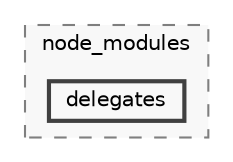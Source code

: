 digraph "backend/node_modules/delegates"
{
 // LATEX_PDF_SIZE
  bgcolor="transparent";
  edge [fontname=Helvetica,fontsize=10,labelfontname=Helvetica,labelfontsize=10];
  node [fontname=Helvetica,fontsize=10,shape=box,height=0.2,width=0.4];
  compound=true
  subgraph clusterdir_86dbea9de526ba50b112ba867d8b4b1f {
    graph [ bgcolor="#f8f8f8", pencolor="grey50", label="node_modules", fontname=Helvetica,fontsize=10 style="filled,dashed", URL="dir_86dbea9de526ba50b112ba867d8b4b1f.html",tooltip=""]
  dir_8dadf68a0df4706a3423f6bfe331472f [label="delegates", fillcolor="#f8f8f8", color="grey25", style="filled,bold", URL="dir_8dadf68a0df4706a3423f6bfe331472f.html",tooltip=""];
  }
}
